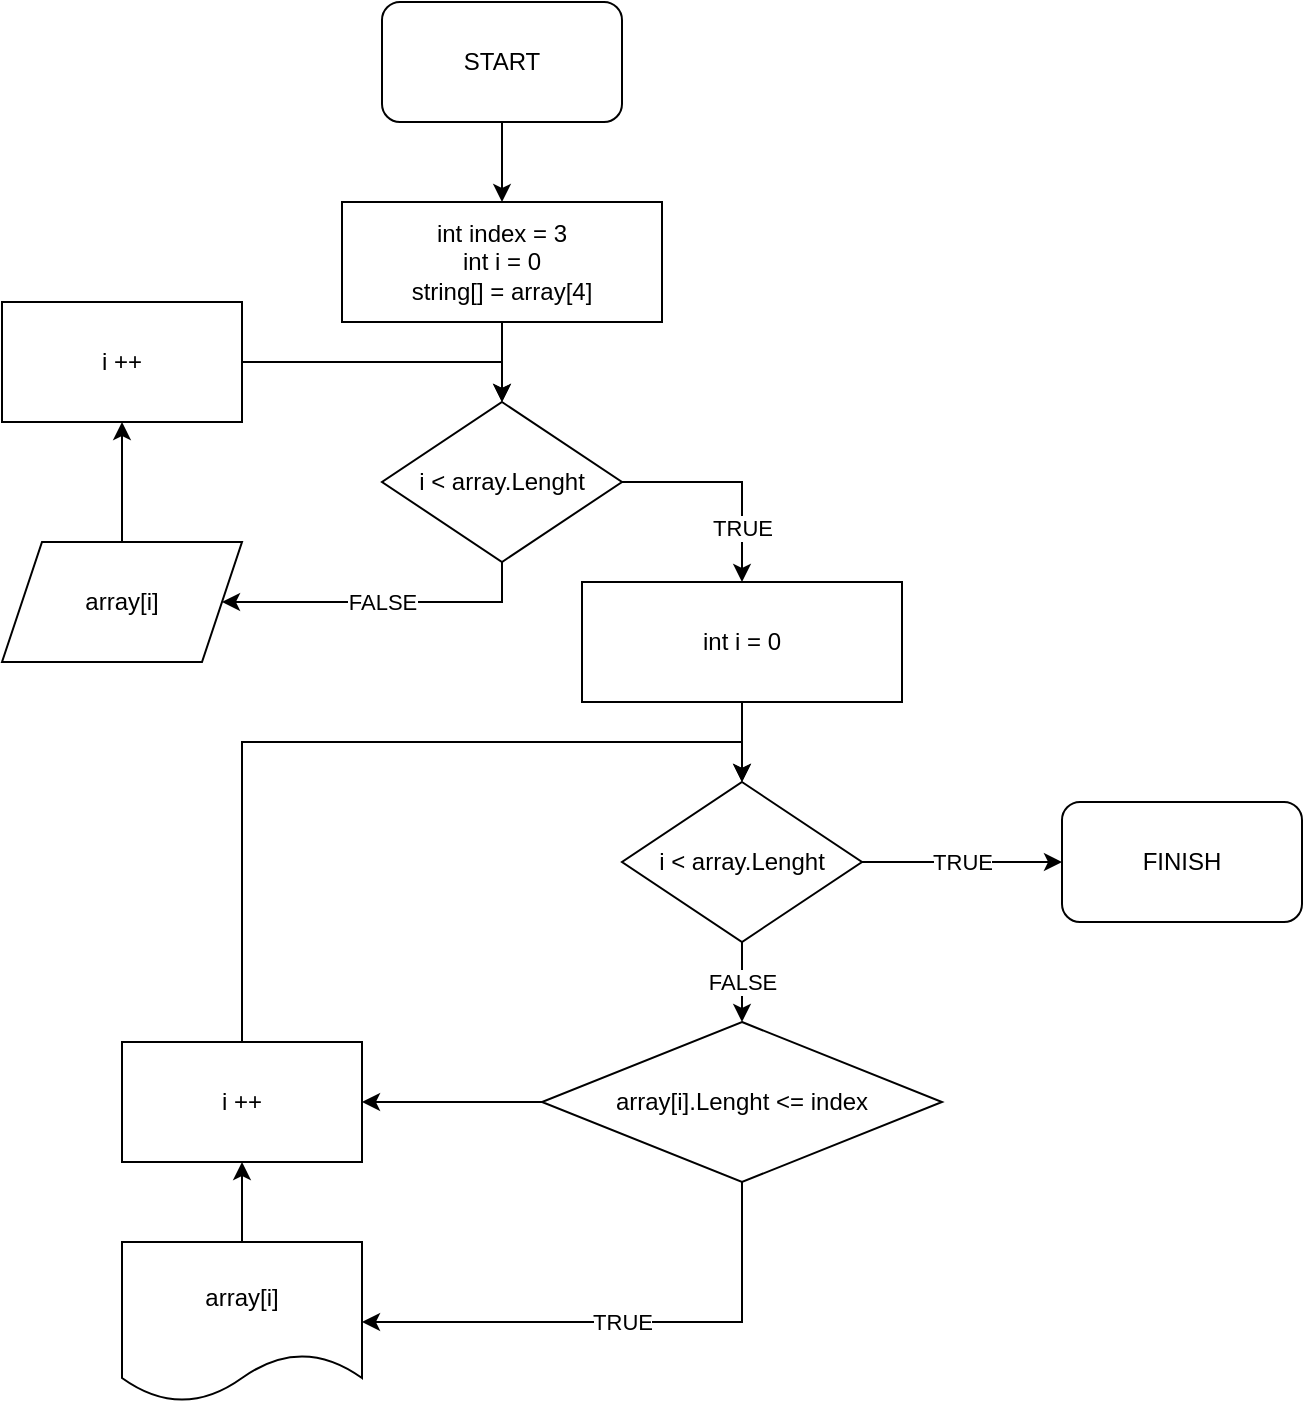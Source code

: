 <mxfile version="20.8.16" type="device"><diagram name="Страница 1" id="4_tT6oCfgx5MN0KV8Yzm"><mxGraphModel dx="780" dy="504" grid="1" gridSize="10" guides="1" tooltips="1" connect="1" arrows="1" fold="1" page="1" pageScale="1" pageWidth="827" pageHeight="1169" math="0" shadow="0"><root><mxCell id="0"/><mxCell id="1" parent="0"/><mxCell id="y-iUbRqu6U79XdHVRF1R-7" style="edgeStyle=orthogonalEdgeStyle;rounded=0;orthogonalLoop=1;jettySize=auto;html=1;exitX=0.5;exitY=1;exitDx=0;exitDy=0;entryX=0.5;entryY=0;entryDx=0;entryDy=0;" edge="1" parent="1" source="y-iUbRqu6U79XdHVRF1R-1" target="y-iUbRqu6U79XdHVRF1R-6"><mxGeometry relative="1" as="geometry"/></mxCell><mxCell id="y-iUbRqu6U79XdHVRF1R-1" value="START" style="rounded=1;whiteSpace=wrap;html=1;" vertex="1" parent="1"><mxGeometry x="340" y="40" width="120" height="60" as="geometry"/></mxCell><mxCell id="y-iUbRqu6U79XdHVRF1R-35" style="edgeStyle=orthogonalEdgeStyle;rounded=0;orthogonalLoop=1;jettySize=auto;html=1;exitX=0.5;exitY=0;exitDx=0;exitDy=0;entryX=0.5;entryY=1;entryDx=0;entryDy=0;" edge="1" parent="1" source="y-iUbRqu6U79XdHVRF1R-2" target="y-iUbRqu6U79XdHVRF1R-23"><mxGeometry relative="1" as="geometry"/></mxCell><mxCell id="y-iUbRqu6U79XdHVRF1R-2" value="array[i]" style="shape=parallelogram;perimeter=parallelogramPerimeter;whiteSpace=wrap;html=1;fixedSize=1;" vertex="1" parent="1"><mxGeometry x="150" y="310" width="120" height="60" as="geometry"/></mxCell><mxCell id="y-iUbRqu6U79XdHVRF1R-14" value="TRUE" style="edgeStyle=orthogonalEdgeStyle;rounded=0;orthogonalLoop=1;jettySize=auto;html=1;exitX=1;exitY=0.5;exitDx=0;exitDy=0;entryX=0.5;entryY=0;entryDx=0;entryDy=0;" edge="1" parent="1" source="y-iUbRqu6U79XdHVRF1R-4" target="y-iUbRqu6U79XdHVRF1R-17"><mxGeometry x="0.5" relative="1" as="geometry"><mxPoint x="520" y="370" as="targetPoint"/><mxPoint as="offset"/></mxGeometry></mxCell><mxCell id="y-iUbRqu6U79XdHVRF1R-34" value="FALSE" style="edgeStyle=orthogonalEdgeStyle;rounded=0;orthogonalLoop=1;jettySize=auto;html=1;exitX=0.5;exitY=1;exitDx=0;exitDy=0;entryX=1;entryY=0.5;entryDx=0;entryDy=0;" edge="1" parent="1" source="y-iUbRqu6U79XdHVRF1R-4" target="y-iUbRqu6U79XdHVRF1R-2"><mxGeometry relative="1" as="geometry"/></mxCell><mxCell id="y-iUbRqu6U79XdHVRF1R-4" value="i &amp;lt; array.Lenght" style="rhombus;whiteSpace=wrap;html=1;" vertex="1" parent="1"><mxGeometry x="340" y="240" width="120" height="80" as="geometry"/></mxCell><mxCell id="y-iUbRqu6U79XdHVRF1R-9" style="edgeStyle=orthogonalEdgeStyle;rounded=0;orthogonalLoop=1;jettySize=auto;html=1;exitX=0.5;exitY=1;exitDx=0;exitDy=0;" edge="1" parent="1" source="y-iUbRqu6U79XdHVRF1R-6" target="y-iUbRqu6U79XdHVRF1R-4"><mxGeometry relative="1" as="geometry"/></mxCell><mxCell id="y-iUbRqu6U79XdHVRF1R-6" value="int index = 3&lt;br&gt;int i = 0&lt;br&gt;string[] = array[4]" style="rounded=0;whiteSpace=wrap;html=1;" vertex="1" parent="1"><mxGeometry x="320" y="140" width="160" height="60" as="geometry"/></mxCell><mxCell id="y-iUbRqu6U79XdHVRF1R-31" value="TRUE" style="edgeStyle=orthogonalEdgeStyle;rounded=0;orthogonalLoop=1;jettySize=auto;html=1;exitX=0.5;exitY=1;exitDx=0;exitDy=0;entryX=1;entryY=0.5;entryDx=0;entryDy=0;" edge="1" parent="1" source="y-iUbRqu6U79XdHVRF1R-16" target="y-iUbRqu6U79XdHVRF1R-29"><mxGeometry relative="1" as="geometry"/></mxCell><mxCell id="y-iUbRqu6U79XdHVRF1R-42" style="edgeStyle=orthogonalEdgeStyle;rounded=0;orthogonalLoop=1;jettySize=auto;html=1;exitX=0;exitY=0.5;exitDx=0;exitDy=0;entryX=1;entryY=0.5;entryDx=0;entryDy=0;" edge="1" parent="1" source="y-iUbRqu6U79XdHVRF1R-16" target="y-iUbRqu6U79XdHVRF1R-41"><mxGeometry relative="1" as="geometry"/></mxCell><mxCell id="y-iUbRqu6U79XdHVRF1R-16" value="array[i].Lenght &amp;lt;= index" style="rhombus;whiteSpace=wrap;html=1;" vertex="1" parent="1"><mxGeometry x="420" y="550" width="200" height="80" as="geometry"/></mxCell><mxCell id="y-iUbRqu6U79XdHVRF1R-20" style="edgeStyle=orthogonalEdgeStyle;rounded=0;orthogonalLoop=1;jettySize=auto;html=1;exitX=0.5;exitY=1;exitDx=0;exitDy=0;entryX=0.5;entryY=0;entryDx=0;entryDy=0;" edge="1" parent="1" source="y-iUbRqu6U79XdHVRF1R-17" target="y-iUbRqu6U79XdHVRF1R-19"><mxGeometry relative="1" as="geometry"/></mxCell><mxCell id="y-iUbRqu6U79XdHVRF1R-17" value="int i = 0" style="rounded=0;whiteSpace=wrap;html=1;" vertex="1" parent="1"><mxGeometry x="440" y="330" width="160" height="60" as="geometry"/></mxCell><mxCell id="y-iUbRqu6U79XdHVRF1R-21" value="FALSE" style="edgeStyle=orthogonalEdgeStyle;rounded=0;orthogonalLoop=1;jettySize=auto;html=1;exitX=0.5;exitY=1;exitDx=0;exitDy=0;entryX=0.5;entryY=0;entryDx=0;entryDy=0;" edge="1" parent="1" source="y-iUbRqu6U79XdHVRF1R-19" target="y-iUbRqu6U79XdHVRF1R-16"><mxGeometry relative="1" as="geometry"><mxPoint as="offset"/></mxGeometry></mxCell><mxCell id="y-iUbRqu6U79XdHVRF1R-38" value="TRUE" style="edgeStyle=orthogonalEdgeStyle;rounded=0;orthogonalLoop=1;jettySize=auto;html=1;exitX=1;exitY=0.5;exitDx=0;exitDy=0;entryX=0;entryY=0.5;entryDx=0;entryDy=0;" edge="1" parent="1" source="y-iUbRqu6U79XdHVRF1R-19" target="y-iUbRqu6U79XdHVRF1R-36"><mxGeometry relative="1" as="geometry"/></mxCell><mxCell id="y-iUbRqu6U79XdHVRF1R-19" value="i &amp;lt; array.Lenght" style="rhombus;whiteSpace=wrap;html=1;" vertex="1" parent="1"><mxGeometry x="460" y="430" width="120" height="80" as="geometry"/></mxCell><mxCell id="y-iUbRqu6U79XdHVRF1R-33" style="edgeStyle=orthogonalEdgeStyle;rounded=0;orthogonalLoop=1;jettySize=auto;html=1;exitX=1;exitY=0.5;exitDx=0;exitDy=0;entryX=0.5;entryY=0;entryDx=0;entryDy=0;" edge="1" parent="1" source="y-iUbRqu6U79XdHVRF1R-23" target="y-iUbRqu6U79XdHVRF1R-4"><mxGeometry relative="1" as="geometry"><Array as="points"><mxPoint x="400" y="220"/></Array></mxGeometry></mxCell><mxCell id="y-iUbRqu6U79XdHVRF1R-23" value="i ++" style="rounded=0;whiteSpace=wrap;html=1;" vertex="1" parent="1"><mxGeometry x="150" y="190" width="120" height="60" as="geometry"/></mxCell><mxCell id="y-iUbRqu6U79XdHVRF1R-43" style="edgeStyle=orthogonalEdgeStyle;rounded=0;orthogonalLoop=1;jettySize=auto;html=1;exitX=0.5;exitY=0;exitDx=0;exitDy=0;entryX=0.5;entryY=1;entryDx=0;entryDy=0;" edge="1" parent="1" source="y-iUbRqu6U79XdHVRF1R-29" target="y-iUbRqu6U79XdHVRF1R-41"><mxGeometry relative="1" as="geometry"/></mxCell><mxCell id="y-iUbRqu6U79XdHVRF1R-29" value="array[i]" style="shape=document;whiteSpace=wrap;html=1;boundedLbl=1;" vertex="1" parent="1"><mxGeometry x="210" y="660" width="120" height="80" as="geometry"/></mxCell><mxCell id="y-iUbRqu6U79XdHVRF1R-36" value="FINISH" style="rounded=1;whiteSpace=wrap;html=1;" vertex="1" parent="1"><mxGeometry x="680" y="440" width="120" height="60" as="geometry"/></mxCell><mxCell id="y-iUbRqu6U79XdHVRF1R-44" style="edgeStyle=orthogonalEdgeStyle;rounded=0;orthogonalLoop=1;jettySize=auto;html=1;exitX=0.5;exitY=0;exitDx=0;exitDy=0;entryX=0.5;entryY=0;entryDx=0;entryDy=0;" edge="1" parent="1" source="y-iUbRqu6U79XdHVRF1R-41" target="y-iUbRqu6U79XdHVRF1R-19"><mxGeometry relative="1" as="geometry"/></mxCell><mxCell id="y-iUbRqu6U79XdHVRF1R-41" value="i ++" style="rounded=0;whiteSpace=wrap;html=1;" vertex="1" parent="1"><mxGeometry x="210" y="560" width="120" height="60" as="geometry"/></mxCell></root></mxGraphModel></diagram></mxfile>
